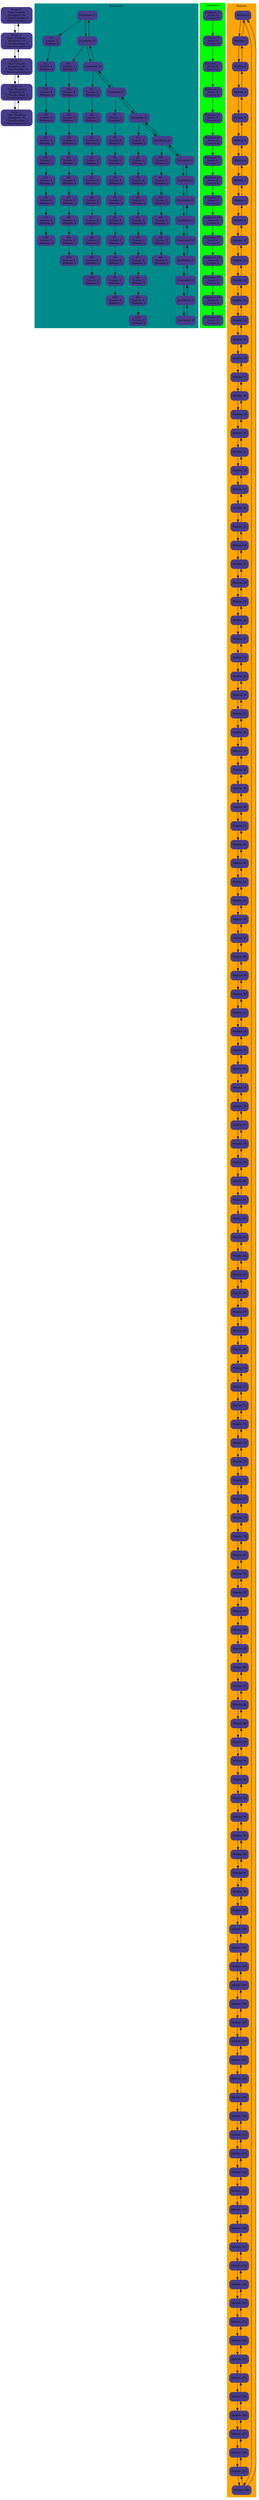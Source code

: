 digraph g {  
 subgraph cluster_0 {
rankdir= "LR"
};
node [
fontsize = "10"
shape = "Mrecord"
color="darkslateblue"
style ="filled, bold"
];
"nodoAvion0"
[ label=" Avion: 5 &#92;n Tipo: Grande &#92;n Pasajeros: 36 &#92;n T_Desabordaje: 2 &#92;n T_Mantenimiento: 3"];
"nodoAvion1"
[ label=" Avion: 6 &#92;n Tipo: Mediano &#92;n Pasajeros: 17 &#92;n T_Desabordaje: 2 &#92;n T_Mantenimiento: 4"];
"nodoAvion2"
[ label=" Avion: 7 &#92;n Tipo: Grande &#92;n Pasajeros: 36 &#92;n T_Desabordaje: 3 &#92;n T_Mantenimiento: 3"];
"nodoAvion3"
[ label=" Avion: 8 &#92;n Tipo: Pequeño &#92;n Pasajeros: 9 &#92;n T_Desabordaje: 1 &#92;n T_Mantenimiento: 1"];
"nodoAvion4"
[ label=" Avion: 9 &#92;n Tipo: Mediano &#92;n Pasajeros: 16 &#92;n T_Desabordaje: 2 &#92;n T_Mantenimiento: 2"];
"nodoAvion0"-> "nodoAvion1";
"nodoAvion1"-> "nodoAvion0";
"nodoAvion1"-> "nodoAvion2";
"nodoAvion2"-> "nodoAvion1";
"nodoAvion2"-> "nodoAvion3";
"nodoAvion3"-> "nodoAvion2";
"nodoAvion3"-> "nodoAvion4";
"nodoAvion4"-> "nodoAvion3";

 subgraph cluster_2 {
node [style=filled];
"nodoEscritorio1"
[ label=" Escritorio: C"];
"nodoPasC1"
[ label=" C1 &#92;n Turnos: 2 &#92;n Maletas: 4"];
"nodoPasC2"
[ label=" C2 &#92;n Turnos: 2 &#92;n Maletas: 4"];
"nodoPasC3"
[ label=" C3 &#92;n Turnos: 2 &#92;n Maletas: 4"];
"nodoPasC4"
[ label=" C4 &#92;n Turnos: 3 &#92;n Maletas: 4"];
"nodoPasC5"
[ label=" C5 &#92;n Turnos: 3 &#92;n Maletas: 2"];
"nodoPasC6"
[ label=" C6 &#92;n Turnos: 2 &#92;n Maletas: 3"];
"nodoPasC7"
[ label=" C7 &#92;n Turnos: 1 &#92;n Maletas: 1"];
"nodoPasC8"
[ label=" C8 &#92;n Turnos: 2 &#92;n Maletas: 2"];
"nodoPasC9"
[ label=" C9 &#92;n Turnos: 2 &#92;n Maletas: 2"];
"nodoPasC10"
[ label=" C10 &#92;n Turnos: 3 &#92;n Maletas: 3"];
"nodoEscritorio2"
[ label=" Escritorio: D"];
"nodoPasD1"
[ label=" D1 &#92;n Turnos: 1 &#92;n Maletas: 3"];
"nodoPasD2"
[ label=" D2 &#92;n Turnos: 2 &#92;n Maletas: 2"];
"nodoPasD3"
[ label=" D3 &#92;n Turnos: 2 &#92;n Maletas: 1"];
"nodoPasD4"
[ label=" D4 &#92;n Turnos: 3 &#92;n Maletas: 2"];
"nodoPasD5"
[ label=" D5 &#92;n Turnos: 1 &#92;n Maletas: 3"];
"nodoPasD6"
[ label=" D6 &#92;n Turnos: 3 &#92;n Maletas: 1"];
"nodoPasD7"
[ label=" D7 &#92;n Turnos: 1 &#92;n Maletas: 2"];
"nodoPasD8"
[ label=" D8 &#92;n Turnos: 2 &#92;n Maletas: 4"];
"nodoPasD9"
[ label=" D9 &#92;n Turnos: 3 &#92;n Maletas: 1"];
"nodoPasD10"
[ label=" D10 &#92;n Turnos: 2 &#92;n Maletas: 1"];
"nodoEscritorio3"
[ label=" Escritorio: E"];
"nodoPasE1"
[ label=" E1 &#92;n Turnos: 2 &#92;n Maletas: 2"];
"nodoPasE2"
[ label=" E2 &#92;n Turnos: 3 &#92;n Maletas: 2"];
"nodoPasE3"
[ label=" E3 &#92;n Turnos: 2 &#92;n Maletas: 2"];
"nodoPasE4"
[ label=" E4 &#92;n Turnos: 1 &#92;n Maletas: 1"];
"nodoPasE5"
[ label=" E5 &#92;n Turnos: 2 &#92;n Maletas: 1"];
"nodoPasE6"
[ label=" E6 &#92;n Turnos: 1 &#92;n Maletas: 2"];
"nodoPasE7"
[ label=" E7 &#92;n Turnos: 2 &#92;n Maletas: 1"];
"nodoPasE8"
[ label=" E8 &#92;n Turnos: 1 &#92;n Maletas: 3"];
"nodoPasE9"
[ label=" E9 &#92;n Turnos: 2 &#92;n Maletas: 1"];
"nodoPasE10"
[ label=" E10 &#92;n Turnos: 2 &#92;n Maletas: 2"];
"nodoEscritorio4"
[ label=" Escritorio: F"];
"nodoPasF1"
[ label=" F1 &#92;n Turnos: 1 &#92;n Maletas: 2"];
"nodoPasF2"
[ label=" F2 &#92;n Turnos: 2 &#92;n Maletas: 3"];
"nodoPasF3"
[ label=" F3 &#92;n Turnos: 2 &#92;n Maletas: 4"];
"nodoPasF4"
[ label=" F4 &#92;n Turnos: 1 &#92;n Maletas: 4"];
"nodoPasF5"
[ label=" F5 &#92;n Turnos: 1 &#92;n Maletas: 3"];
"nodoPasF6"
[ label=" F6 &#92;n Turnos: 1 &#92;n Maletas: 4"];
"nodoPasF7"
[ label=" F7 &#92;n Turnos: 2 &#92;n Maletas: 3"];
"nodoPasF8"
[ label=" F8 &#92;n Turnos: 2 &#92;n Maletas: 2"];
"nodoPasF9"
[ label=" F9 &#92;n Turnos: 3 &#92;n Maletas: 1"];
"nodoPasF10"
[ label=" F10 &#92;n Turnos: 2 &#92;n Maletas: 2"];
"nodoEscritorio5"
[ label=" Escritorio: G"];
"nodoPasG1"
[ label=" G1 &#92;n Turnos: 2 &#92;n Maletas: 2"];
"nodoPasG2"
[ label=" G2 &#92;n Turnos: 2 &#92;n Maletas: 1"];
"nodoPasG3"
[ label=" G3 &#92;n Turnos: 2 &#92;n Maletas: 3"];
"nodoPasG4"
[ label=" G4 &#92;n Turnos: 2 &#92;n Maletas: 4"];
"nodoPasG5"
[ label=" G5 &#92;n Turnos: 3 &#92;n Maletas: 4"];
"nodoPasG6"
[ label=" G6 &#92;n Turnos: 1 &#92;n Maletas: 1"];
"nodoPasG7"
[ label=" G7 &#92;n Turnos: 2 &#92;n Maletas: 1"];
"nodoPasG8"
[ label=" G8 &#92;n Turnos: 3 &#92;n Maletas: 1"];
"nodoPasG9"
[ label=" G9 &#92;n Turnos: 1 &#92;n Maletas: 3"];
"nodoPasG10"
[ label=" G10 &#92;n Turnos: 2 &#92;n Maletas: 1"];
"nodoEscritorio6"
[ label=" Escritorio: H"];
"nodoPasH1"
[ label=" H1 &#92;n Turnos: 3 &#92;n Maletas: 2"];
"nodoPasH2"
[ label=" H2 &#92;n Turnos: 3 &#92;n Maletas: 3"];
"nodoPasH3"
[ label=" H3 &#92;n Turnos: 2 &#92;n Maletas: 2"];
"nodoPasH4"
[ label=" H4 &#92;n Turnos: 2 &#92;n Maletas: 3"];
"nodoPasH5"
[ label=" H5 &#92;n Turnos: 3 &#92;n Maletas: 1"];
"nodoPasH6"
[ label=" H6 &#92;n Turnos: 2 &#92;n Maletas: 1"];
"nodoEscritorio7"
[ label=" Escritorio: I"];
"nodoEscritorio8"
[ label=" Escritorio: J"];
"nodoEscritorio9"
[ label=" Escritorio: K"];
"nodoEscritorio10"
[ label=" Escritorio: L"];
"nodoEscritorio11"
[ label=" Escritorio: M"];
"nodoEscritorio12"
[ label=" Escritorio: N"];
"nodoEscritorio13"
[ label=" Escritorio: O"];
"nodoEscritorio14"
[ label=" Escritorio: X"];
"nodoEscritorio15"
[ label=" Escritorio: Z"];
"nodoEscritorio1"-> "nodoEscritorio2";
"nodoEscritorio2"-> "nodoEscritorio1";
"nodoEscritorio1"-> "nodoPasC1";
"nodoPasC1"-> "nodoPasC2";
"nodoPasC2"-> "nodoPasC3";
"nodoPasC3"-> "nodoPasC4";
"nodoPasC4"-> "nodoPasC5";
"nodoPasC5"-> "nodoPasC6";
"nodoPasC6"-> "nodoPasC7";
"nodoPasC7"-> "nodoPasC8";
"nodoPasC8"-> "nodoPasC9";
"nodoPasC9"-> "nodoPasC10";
"nodoEscritorio2"-> "nodoEscritorio3";
"nodoEscritorio3"-> "nodoEscritorio2";
"nodoEscritorio2"-> "nodoPasD1";
"nodoPasD1"-> "nodoPasD2";
"nodoPasD2"-> "nodoPasD3";
"nodoPasD3"-> "nodoPasD4";
"nodoPasD4"-> "nodoPasD5";
"nodoPasD5"-> "nodoPasD6";
"nodoPasD6"-> "nodoPasD7";
"nodoPasD7"-> "nodoPasD8";
"nodoPasD8"-> "nodoPasD9";
"nodoPasD9"-> "nodoPasD10";
"nodoEscritorio3"-> "nodoEscritorio4";
"nodoEscritorio4"-> "nodoEscritorio3";
"nodoEscritorio3"-> "nodoPasE1";
"nodoPasE1"-> "nodoPasE2";
"nodoPasE2"-> "nodoPasE3";
"nodoPasE3"-> "nodoPasE4";
"nodoPasE4"-> "nodoPasE5";
"nodoPasE5"-> "nodoPasE6";
"nodoPasE6"-> "nodoPasE7";
"nodoPasE7"-> "nodoPasE8";
"nodoPasE8"-> "nodoPasE9";
"nodoPasE9"-> "nodoPasE10";
"nodoEscritorio4"-> "nodoEscritorio5";
"nodoEscritorio5"-> "nodoEscritorio4";
"nodoEscritorio4"-> "nodoPasF1";
"nodoPasF1"-> "nodoPasF2";
"nodoPasF2"-> "nodoPasF3";
"nodoPasF3"-> "nodoPasF4";
"nodoPasF4"-> "nodoPasF5";
"nodoPasF5"-> "nodoPasF6";
"nodoPasF6"-> "nodoPasF7";
"nodoPasF7"-> "nodoPasF8";
"nodoPasF8"-> "nodoPasF9";
"nodoPasF9"-> "nodoPasF10";
"nodoEscritorio5"-> "nodoEscritorio6";
"nodoEscritorio6"-> "nodoEscritorio5";
"nodoEscritorio5"-> "nodoPasG1";
"nodoPasG1"-> "nodoPasG2";
"nodoPasG2"-> "nodoPasG3";
"nodoPasG3"-> "nodoPasG4";
"nodoPasG4"-> "nodoPasG5";
"nodoPasG5"-> "nodoPasG6";
"nodoPasG6"-> "nodoPasG7";
"nodoPasG7"-> "nodoPasG8";
"nodoPasG8"-> "nodoPasG9";
"nodoPasG9"-> "nodoPasG10";
"nodoEscritorio6"-> "nodoEscritorio7";
"nodoEscritorio7"-> "nodoEscritorio6";
"nodoEscritorio6"-> "nodoPasH1";
"nodoPasH1"-> "nodoPasH2";
"nodoPasH2"-> "nodoPasH3";
"nodoPasH3"-> "nodoPasH4";
"nodoPasH4"-> "nodoPasH5";
"nodoPasH5"-> "nodoPasH6";
"nodoEscritorio7"-> "nodoEscritorio8";
"nodoEscritorio8"-> "nodoEscritorio7";
"nodoEscritorio8"-> "nodoEscritorio9";
"nodoEscritorio9"-> "nodoEscritorio8";
"nodoEscritorio9"-> "nodoEscritorio10";
"nodoEscritorio10"-> "nodoEscritorio9";
"nodoEscritorio10"-> "nodoEscritorio11";
"nodoEscritorio11"-> "nodoEscritorio10";
"nodoEscritorio11"-> "nodoEscritorio12";
"nodoEscritorio12"-> "nodoEscritorio11";
"nodoEscritorio12"-> "nodoEscritorio13";
"nodoEscritorio13"-> "nodoEscritorio12";
"nodoEscritorio13"-> "nodoEscritorio14";
"nodoEscritorio14"-> "nodoEscritorio13";
"nodoEscritorio14"-> "nodoEscritorio15";
"nodoEscritorio15"-> "nodoEscritorio14";
fontsize = "10"
shape = "Mrecord"
color="cyan4"
style ="filled, bold"
label ="Escritorios"
}

 subgraph cluster_4 {
node [style=filled];
"nodoEstacion1"
[ label=" Estacion: 1 &#92;n Avion: 0 &#92;n Turnos: 0 &#92;n "];
"nodoEstacion2"
[ label=" Estacion: 2 &#92;n Avion: 0 &#92;n Turnos: 0 &#92;n "];
"nodoEstacion3"
[ label=" Estacion: 3 &#92;n Avion: 0 &#92;n Turnos: 0 &#92;n "];
"nodoEstacion4"
[ label=" Estacion: 4 &#92;n Avion: 0 &#92;n Turnos: 0 &#92;n "];
"nodoEstacion5"
[ label=" Estacion: 5 &#92;n Avion: 0 &#92;n Turnos: 0 &#92;n "];
"nodoEstacion6"
[ label=" Estacion: 6 &#92;n Avion: 0 &#92;n Turnos: 0 &#92;n "];
"nodoEstacion7"
[ label=" Estacion: 7 &#92;n Avion: 0 &#92;n Turnos: 0 &#92;n "];
"nodoEstacion8"
[ label=" Estacion: 8 &#92;n Avion: 0 &#92;n Turnos: 0 &#92;n "];
"nodoEstacion9"
[ label=" Estacion: 9 &#92;n Avion: 0 &#92;n Turnos: 0 &#92;n "];
"nodoEstacion10"
[ label=" Estacion: 10 &#92;n Avion: 0 &#92;n Turnos: 0 &#92;n "];
"nodoEstacion11"
[ label=" Estacion: 11 &#92;n Avion: 0 &#92;n Turnos: 0 &#92;n "];
"nodoEstacion12"
[ label=" Estacion: 12 &#92;n Avion: 0 &#92;n Turnos: 0 &#92;n "];
"nodoEstacion13"
[ label=" Estacion: 13 &#92;n Avion: 0 &#92;n Turnos: 0 &#92;n "];
"nodoEstacion14"
[ label=" Estacion: 14 &#92;n Avion: 0 &#92;n Turnos: 0 &#92;n "];
"nodoEstacion15"
[ label=" Estacion: 15 &#92;n Avion: 0 &#92;n Turnos: 0 &#92;n "];
"nodoEstacion1"-> "nodoEstacion2";
"nodoEstacion2"-> "nodoEstacion3";
"nodoEstacion3"-> "nodoEstacion4";
"nodoEstacion4"-> "nodoEstacion5";
"nodoEstacion5"-> "nodoEstacion6";
"nodoEstacion6"-> "nodoEstacion7";
"nodoEstacion7"-> "nodoEstacion8";
"nodoEstacion8"-> "nodoEstacion9";
"nodoEstacion9"-> "nodoEstacion10";
"nodoEstacion10"-> "nodoEstacion11";
"nodoEstacion11"-> "nodoEstacion12";
"nodoEstacion12"-> "nodoEstacion13";
"nodoEstacion13"-> "nodoEstacion14";
"nodoEstacion14"-> "nodoEstacion15";
fontsize = "10"
shape = "Mrecord"
color="green"
style ="filled, bold"
label ="Estaciones"
}

 subgraph cluster_3 {
node [style=filled];
"nodoM0"
[ label=" Maleta: 0"];
"nodoM1"
[ label=" Maleta: 1"];
"nodoM2"
[ label=" Maleta: 2"];
"nodoM3"
[ label=" Maleta: 3"];
"nodoM4"
[ label=" Maleta: 4"];
"nodoM5"
[ label=" Maleta: 5"];
"nodoM6"
[ label=" Maleta: 6"];
"nodoM7"
[ label=" Maleta: 7"];
"nodoM8"
[ label=" Maleta: 8"];
"nodoM9"
[ label=" Maleta: 9"];
"nodoM10"
[ label=" Maleta: 10"];
"nodoM11"
[ label=" Maleta: 11"];
"nodoM12"
[ label=" Maleta: 12"];
"nodoM13"
[ label=" Maleta: 13"];
"nodoM14"
[ label=" Maleta: 14"];
"nodoM15"
[ label=" Maleta: 15"];
"nodoM16"
[ label=" Maleta: 16"];
"nodoM17"
[ label=" Maleta: 17"];
"nodoM18"
[ label=" Maleta: 18"];
"nodoM19"
[ label=" Maleta: 19"];
"nodoM20"
[ label=" Maleta: 20"];
"nodoM21"
[ label=" Maleta: 21"];
"nodoM22"
[ label=" Maleta: 22"];
"nodoM23"
[ label=" Maleta: 23"];
"nodoM24"
[ label=" Maleta: 24"];
"nodoM25"
[ label=" Maleta: 25"];
"nodoM26"
[ label=" Maleta: 26"];
"nodoM27"
[ label=" Maleta: 27"];
"nodoM28"
[ label=" Maleta: 28"];
"nodoM29"
[ label=" Maleta: 29"];
"nodoM30"
[ label=" Maleta: 30"];
"nodoM31"
[ label=" Maleta: 31"];
"nodoM32"
[ label=" Maleta: 32"];
"nodoM33"
[ label=" Maleta: 33"];
"nodoM34"
[ label=" Maleta: 34"];
"nodoM35"
[ label=" Maleta: 35"];
"nodoM36"
[ label=" Maleta: 36"];
"nodoM37"
[ label=" Maleta: 37"];
"nodoM38"
[ label=" Maleta: 38"];
"nodoM39"
[ label=" Maleta: 39"];
"nodoM40"
[ label=" Maleta: 40"];
"nodoM41"
[ label=" Maleta: 41"];
"nodoM42"
[ label=" Maleta: 42"];
"nodoM43"
[ label=" Maleta: 43"];
"nodoM44"
[ label=" Maleta: 44"];
"nodoM45"
[ label=" Maleta: 45"];
"nodoM46"
[ label=" Maleta: 46"];
"nodoM47"
[ label=" Maleta: 47"];
"nodoM48"
[ label=" Maleta: 48"];
"nodoM49"
[ label=" Maleta: 49"];
"nodoM50"
[ label=" Maleta: 50"];
"nodoM51"
[ label=" Maleta: 51"];
"nodoM52"
[ label=" Maleta: 52"];
"nodoM53"
[ label=" Maleta: 53"];
"nodoM54"
[ label=" Maleta: 54"];
"nodoM55"
[ label=" Maleta: 55"];
"nodoM56"
[ label=" Maleta: 56"];
"nodoM57"
[ label=" Maleta: 57"];
"nodoM58"
[ label=" Maleta: 58"];
"nodoM59"
[ label=" Maleta: 59"];
"nodoM60"
[ label=" Maleta: 60"];
"nodoM61"
[ label=" Maleta: 61"];
"nodoM62"
[ label=" Maleta: 62"];
"nodoM63"
[ label=" Maleta: 63"];
"nodoM64"
[ label=" Maleta: 64"];
"nodoM65"
[ label=" Maleta: 65"];
"nodoM66"
[ label=" Maleta: 66"];
"nodoM67"
[ label=" Maleta: 67"];
"nodoM68"
[ label=" Maleta: 68"];
"nodoM69"
[ label=" Maleta: 69"];
"nodoM70"
[ label=" Maleta: 70"];
"nodoM71"
[ label=" Maleta: 71"];
"nodoM72"
[ label=" Maleta: 72"];
"nodoM73"
[ label=" Maleta: 73"];
"nodoM74"
[ label=" Maleta: 74"];
"nodoM75"
[ label=" Maleta: 75"];
"nodoM76"
[ label=" Maleta: 76"];
"nodoM77"
[ label=" Maleta: 77"];
"nodoM78"
[ label=" Maleta: 78"];
"nodoM79"
[ label=" Maleta: 79"];
"nodoM80"
[ label=" Maleta: 80"];
"nodoM81"
[ label=" Maleta: 81"];
"nodoM82"
[ label=" Maleta: 82"];
"nodoM83"
[ label=" Maleta: 83"];
"nodoM84"
[ label=" Maleta: 84"];
"nodoM85"
[ label=" Maleta: 85"];
"nodoM86"
[ label=" Maleta: 86"];
"nodoM87"
[ label=" Maleta: 87"];
"nodoM88"
[ label=" Maleta: 88"];
"nodoM89"
[ label=" Maleta: 89"];
"nodoM90"
[ label=" Maleta: 90"];
"nodoM91"
[ label=" Maleta: 91"];
"nodoM92"
[ label=" Maleta: 92"];
"nodoM93"
[ label=" Maleta: 93"];
"nodoM94"
[ label=" Maleta: 94"];
"nodoM95"
[ label=" Maleta: 95"];
"nodoM96"
[ label=" Maleta: 96"];
"nodoM97"
[ label=" Maleta: 97"];
"nodoM98"
[ label=" Maleta: 98"];
"nodoM99"
[ label=" Maleta: 99"];
"nodoM100"
[ label=" Maleta: 100"];
"nodoM101"
[ label=" Maleta: 101"];
"nodoM102"
[ label=" Maleta: 102"];
"nodoM103"
[ label=" Maleta: 103"];
"nodoM104"
[ label=" Maleta: 104"];
"nodoM105"
[ label=" Maleta: 105"];
"nodoM106"
[ label=" Maleta: 106"];
"nodoM107"
[ label=" Maleta: 107"];
"nodoM108"
[ label=" Maleta: 108"];
"nodoM109"
[ label=" Maleta: 109"];
"nodoM110"
[ label=" Maleta: 110"];
"nodoM111"
[ label=" Maleta: 111"];
"nodoM112"
[ label=" Maleta: 112"];
"nodoM113"
[ label=" Maleta: 113"];
"nodoM114"
[ label=" Maleta: 114"];
"nodoM115"
[ label=" Maleta: 115"];
"nodoM116"
[ label=" Maleta: 116"];
"nodoM117"
[ label=" Maleta: 117"];
"nodoM118"
[ label=" Maleta: 118"];
"nodoM119"
[ label=" Maleta: 119"];
"nodoM120"
[ label=" Maleta: 120"];
"nodoM121"
[ label=" Maleta: 121"];
"nodoM122"
[ label=" Maleta: 122"];
"nodoM123"
[ label=" Maleta: 123"];
"nodoM124"
[ label=" Maleta: 124"];
"nodoM125"
[ label=" Maleta: 125"];
"nodoM126"
[ label=" Maleta: 126"];
"nodoM127"
[ label=" Maleta: 127"];
"nodoM128"
[ label=" Maleta: 128"];
"nodoM129"
[ label=" Maleta: 129"];
"nodoM130"
[ label=" Maleta: 130"];
"nodoM0"-> "nodoM1";
"nodoM1"-> "nodoM0";
"nodoM1"-> "nodoM2";
"nodoM2"-> "nodoM1";
"nodoM2"-> "nodoM3";
"nodoM3"-> "nodoM2";
"nodoM3"-> "nodoM4";
"nodoM4"-> "nodoM3";
"nodoM4"-> "nodoM5";
"nodoM5"-> "nodoM4";
"nodoM5"-> "nodoM6";
"nodoM6"-> "nodoM5";
"nodoM6"-> "nodoM7";
"nodoM7"-> "nodoM6";
"nodoM7"-> "nodoM8";
"nodoM8"-> "nodoM7";
"nodoM8"-> "nodoM9";
"nodoM9"-> "nodoM8";
"nodoM9"-> "nodoM10";
"nodoM10"-> "nodoM9";
"nodoM10"-> "nodoM11";
"nodoM11"-> "nodoM10";
"nodoM11"-> "nodoM12";
"nodoM12"-> "nodoM11";
"nodoM12"-> "nodoM13";
"nodoM13"-> "nodoM12";
"nodoM13"-> "nodoM14";
"nodoM14"-> "nodoM13";
"nodoM14"-> "nodoM15";
"nodoM15"-> "nodoM14";
"nodoM15"-> "nodoM16";
"nodoM16"-> "nodoM15";
"nodoM16"-> "nodoM17";
"nodoM17"-> "nodoM16";
"nodoM17"-> "nodoM18";
"nodoM18"-> "nodoM17";
"nodoM18"-> "nodoM19";
"nodoM19"-> "nodoM18";
"nodoM19"-> "nodoM20";
"nodoM20"-> "nodoM19";
"nodoM20"-> "nodoM21";
"nodoM21"-> "nodoM20";
"nodoM21"-> "nodoM22";
"nodoM22"-> "nodoM21";
"nodoM22"-> "nodoM23";
"nodoM23"-> "nodoM22";
"nodoM23"-> "nodoM24";
"nodoM24"-> "nodoM23";
"nodoM24"-> "nodoM25";
"nodoM25"-> "nodoM24";
"nodoM25"-> "nodoM26";
"nodoM26"-> "nodoM25";
"nodoM26"-> "nodoM27";
"nodoM27"-> "nodoM26";
"nodoM27"-> "nodoM28";
"nodoM28"-> "nodoM27";
"nodoM28"-> "nodoM29";
"nodoM29"-> "nodoM28";
"nodoM29"-> "nodoM30";
"nodoM30"-> "nodoM29";
"nodoM30"-> "nodoM31";
"nodoM31"-> "nodoM30";
"nodoM31"-> "nodoM32";
"nodoM32"-> "nodoM31";
"nodoM32"-> "nodoM33";
"nodoM33"-> "nodoM32";
"nodoM33"-> "nodoM34";
"nodoM34"-> "nodoM33";
"nodoM34"-> "nodoM35";
"nodoM35"-> "nodoM34";
"nodoM35"-> "nodoM36";
"nodoM36"-> "nodoM35";
"nodoM36"-> "nodoM37";
"nodoM37"-> "nodoM36";
"nodoM37"-> "nodoM38";
"nodoM38"-> "nodoM37";
"nodoM38"-> "nodoM39";
"nodoM39"-> "nodoM38";
"nodoM39"-> "nodoM40";
"nodoM40"-> "nodoM39";
"nodoM40"-> "nodoM41";
"nodoM41"-> "nodoM40";
"nodoM41"-> "nodoM42";
"nodoM42"-> "nodoM41";
"nodoM42"-> "nodoM43";
"nodoM43"-> "nodoM42";
"nodoM43"-> "nodoM44";
"nodoM44"-> "nodoM43";
"nodoM44"-> "nodoM45";
"nodoM45"-> "nodoM44";
"nodoM45"-> "nodoM46";
"nodoM46"-> "nodoM45";
"nodoM46"-> "nodoM47";
"nodoM47"-> "nodoM46";
"nodoM47"-> "nodoM48";
"nodoM48"-> "nodoM47";
"nodoM48"-> "nodoM49";
"nodoM49"-> "nodoM48";
"nodoM49"-> "nodoM50";
"nodoM50"-> "nodoM49";
"nodoM50"-> "nodoM51";
"nodoM51"-> "nodoM50";
"nodoM51"-> "nodoM52";
"nodoM52"-> "nodoM51";
"nodoM52"-> "nodoM53";
"nodoM53"-> "nodoM52";
"nodoM53"-> "nodoM54";
"nodoM54"-> "nodoM53";
"nodoM54"-> "nodoM55";
"nodoM55"-> "nodoM54";
"nodoM55"-> "nodoM56";
"nodoM56"-> "nodoM55";
"nodoM56"-> "nodoM57";
"nodoM57"-> "nodoM56";
"nodoM57"-> "nodoM58";
"nodoM58"-> "nodoM57";
"nodoM58"-> "nodoM59";
"nodoM59"-> "nodoM58";
"nodoM59"-> "nodoM60";
"nodoM60"-> "nodoM59";
"nodoM60"-> "nodoM61";
"nodoM61"-> "nodoM60";
"nodoM61"-> "nodoM62";
"nodoM62"-> "nodoM61";
"nodoM62"-> "nodoM63";
"nodoM63"-> "nodoM62";
"nodoM63"-> "nodoM64";
"nodoM64"-> "nodoM63";
"nodoM64"-> "nodoM65";
"nodoM65"-> "nodoM64";
"nodoM65"-> "nodoM66";
"nodoM66"-> "nodoM65";
"nodoM66"-> "nodoM67";
"nodoM67"-> "nodoM66";
"nodoM67"-> "nodoM68";
"nodoM68"-> "nodoM67";
"nodoM68"-> "nodoM69";
"nodoM69"-> "nodoM68";
"nodoM69"-> "nodoM70";
"nodoM70"-> "nodoM69";
"nodoM70"-> "nodoM71";
"nodoM71"-> "nodoM70";
"nodoM71"-> "nodoM72";
"nodoM72"-> "nodoM71";
"nodoM72"-> "nodoM73";
"nodoM73"-> "nodoM72";
"nodoM73"-> "nodoM74";
"nodoM74"-> "nodoM73";
"nodoM74"-> "nodoM75";
"nodoM75"-> "nodoM74";
"nodoM75"-> "nodoM76";
"nodoM76"-> "nodoM75";
"nodoM76"-> "nodoM77";
"nodoM77"-> "nodoM76";
"nodoM77"-> "nodoM78";
"nodoM78"-> "nodoM77";
"nodoM78"-> "nodoM79";
"nodoM79"-> "nodoM78";
"nodoM79"-> "nodoM80";
"nodoM80"-> "nodoM79";
"nodoM80"-> "nodoM81";
"nodoM81"-> "nodoM80";
"nodoM81"-> "nodoM82";
"nodoM82"-> "nodoM81";
"nodoM82"-> "nodoM83";
"nodoM83"-> "nodoM82";
"nodoM83"-> "nodoM84";
"nodoM84"-> "nodoM83";
"nodoM84"-> "nodoM85";
"nodoM85"-> "nodoM84";
"nodoM85"-> "nodoM86";
"nodoM86"-> "nodoM85";
"nodoM86"-> "nodoM87";
"nodoM87"-> "nodoM86";
"nodoM87"-> "nodoM88";
"nodoM88"-> "nodoM87";
"nodoM88"-> "nodoM89";
"nodoM89"-> "nodoM88";
"nodoM89"-> "nodoM90";
"nodoM90"-> "nodoM89";
"nodoM90"-> "nodoM91";
"nodoM91"-> "nodoM90";
"nodoM91"-> "nodoM92";
"nodoM92"-> "nodoM91";
"nodoM92"-> "nodoM93";
"nodoM93"-> "nodoM92";
"nodoM93"-> "nodoM94";
"nodoM94"-> "nodoM93";
"nodoM94"-> "nodoM95";
"nodoM95"-> "nodoM94";
"nodoM95"-> "nodoM96";
"nodoM96"-> "nodoM95";
"nodoM96"-> "nodoM97";
"nodoM97"-> "nodoM96";
"nodoM97"-> "nodoM98";
"nodoM98"-> "nodoM97";
"nodoM98"-> "nodoM99";
"nodoM99"-> "nodoM98";
"nodoM99"-> "nodoM100";
"nodoM100"-> "nodoM99";
"nodoM100"-> "nodoM101";
"nodoM101"-> "nodoM100";
"nodoM101"-> "nodoM102";
"nodoM102"-> "nodoM101";
"nodoM102"-> "nodoM103";
"nodoM103"-> "nodoM102";
"nodoM103"-> "nodoM104";
"nodoM104"-> "nodoM103";
"nodoM104"-> "nodoM105";
"nodoM105"-> "nodoM104";
"nodoM105"-> "nodoM106";
"nodoM106"-> "nodoM105";
"nodoM106"-> "nodoM107";
"nodoM107"-> "nodoM106";
"nodoM107"-> "nodoM108";
"nodoM108"-> "nodoM107";
"nodoM108"-> "nodoM109";
"nodoM109"-> "nodoM108";
"nodoM109"-> "nodoM110";
"nodoM110"-> "nodoM109";
"nodoM110"-> "nodoM111";
"nodoM111"-> "nodoM110";
"nodoM111"-> "nodoM112";
"nodoM112"-> "nodoM111";
"nodoM112"-> "nodoM113";
"nodoM113"-> "nodoM112";
"nodoM113"-> "nodoM114";
"nodoM114"-> "nodoM113";
"nodoM114"-> "nodoM115";
"nodoM115"-> "nodoM114";
"nodoM115"-> "nodoM116";
"nodoM116"-> "nodoM115";
"nodoM116"-> "nodoM117";
"nodoM117"-> "nodoM116";
"nodoM117"-> "nodoM118";
"nodoM118"-> "nodoM117";
"nodoM118"-> "nodoM119";
"nodoM119"-> "nodoM118";
"nodoM119"-> "nodoM120";
"nodoM120"-> "nodoM119";
"nodoM120"-> "nodoM121";
"nodoM121"-> "nodoM120";
"nodoM121"-> "nodoM122";
"nodoM122"-> "nodoM121";
"nodoM122"-> "nodoM123";
"nodoM123"-> "nodoM122";
"nodoM123"-> "nodoM124";
"nodoM124"-> "nodoM123";
"nodoM124"-> "nodoM125";
"nodoM125"-> "nodoM124";
"nodoM125"-> "nodoM126";
"nodoM126"-> "nodoM125";
"nodoM126"-> "nodoM127";
"nodoM127"-> "nodoM126";
"nodoM127"-> "nodoM128";
"nodoM128"-> "nodoM127";
"nodoM128"-> "nodoM129";
"nodoM129"-> "nodoM128";
"nodoM129"-> "nodoM130";
"nodoM130"-> "nodoM129";
"nodoM130"-> "nodoM0";
"nodoM0"-> "nodoM130";
fontsize = "10"
shape = "Mrecord"
color="orange"
style ="filled, bold"
label ="Maletas"
}
}